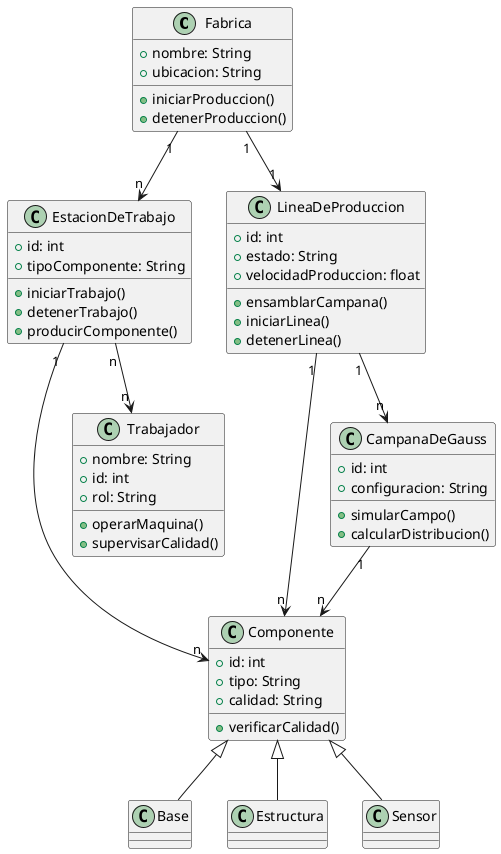 @startuml

class Fabrica {
  +nombre: String
  +ubicacion: String
  +iniciarProduccion()
  +detenerProduccion()
}

class EstacionDeTrabajo {
  +id: int
  +tipoComponente: String
  +iniciarTrabajo()
  +detenerTrabajo()
  +producirComponente()
}

class LineaDeProduccion {
  +id: int
  +estado: String
  +velocidadProduccion: float
  +ensamblarCampana()
  +iniciarLinea()
  +detenerLinea()
}

class Componente {
  +id: int
  +tipo: String
  +calidad: String
  +verificarCalidad()
}

class Base
class Estructura
class Sensor

class CampanaDeGauss {
  +id: int
  +configuracion: String
  +simularCampo()
  +calcularDistribucion()
}

class Trabajador {
  +nombre: String
  +id: int
  +rol: String
  +operarMaquina()
  +supervisarCalidad()
}

Fabrica "1" --> "n" EstacionDeTrabajo
Fabrica "1" --> "1" LineaDeProduccion
EstacionDeTrabajo "n" --> "n" Trabajador
EstacionDeTrabajo "1" --> "n" Componente
LineaDeProduccion "1" --> "n" Componente
LineaDeProduccion "1" --> "n" CampanaDeGauss

Componente <|-- Base
Componente <|-- Estructura
Componente <|-- Sensor
CampanaDeGauss "1" --> "n" Componente

@enduml
